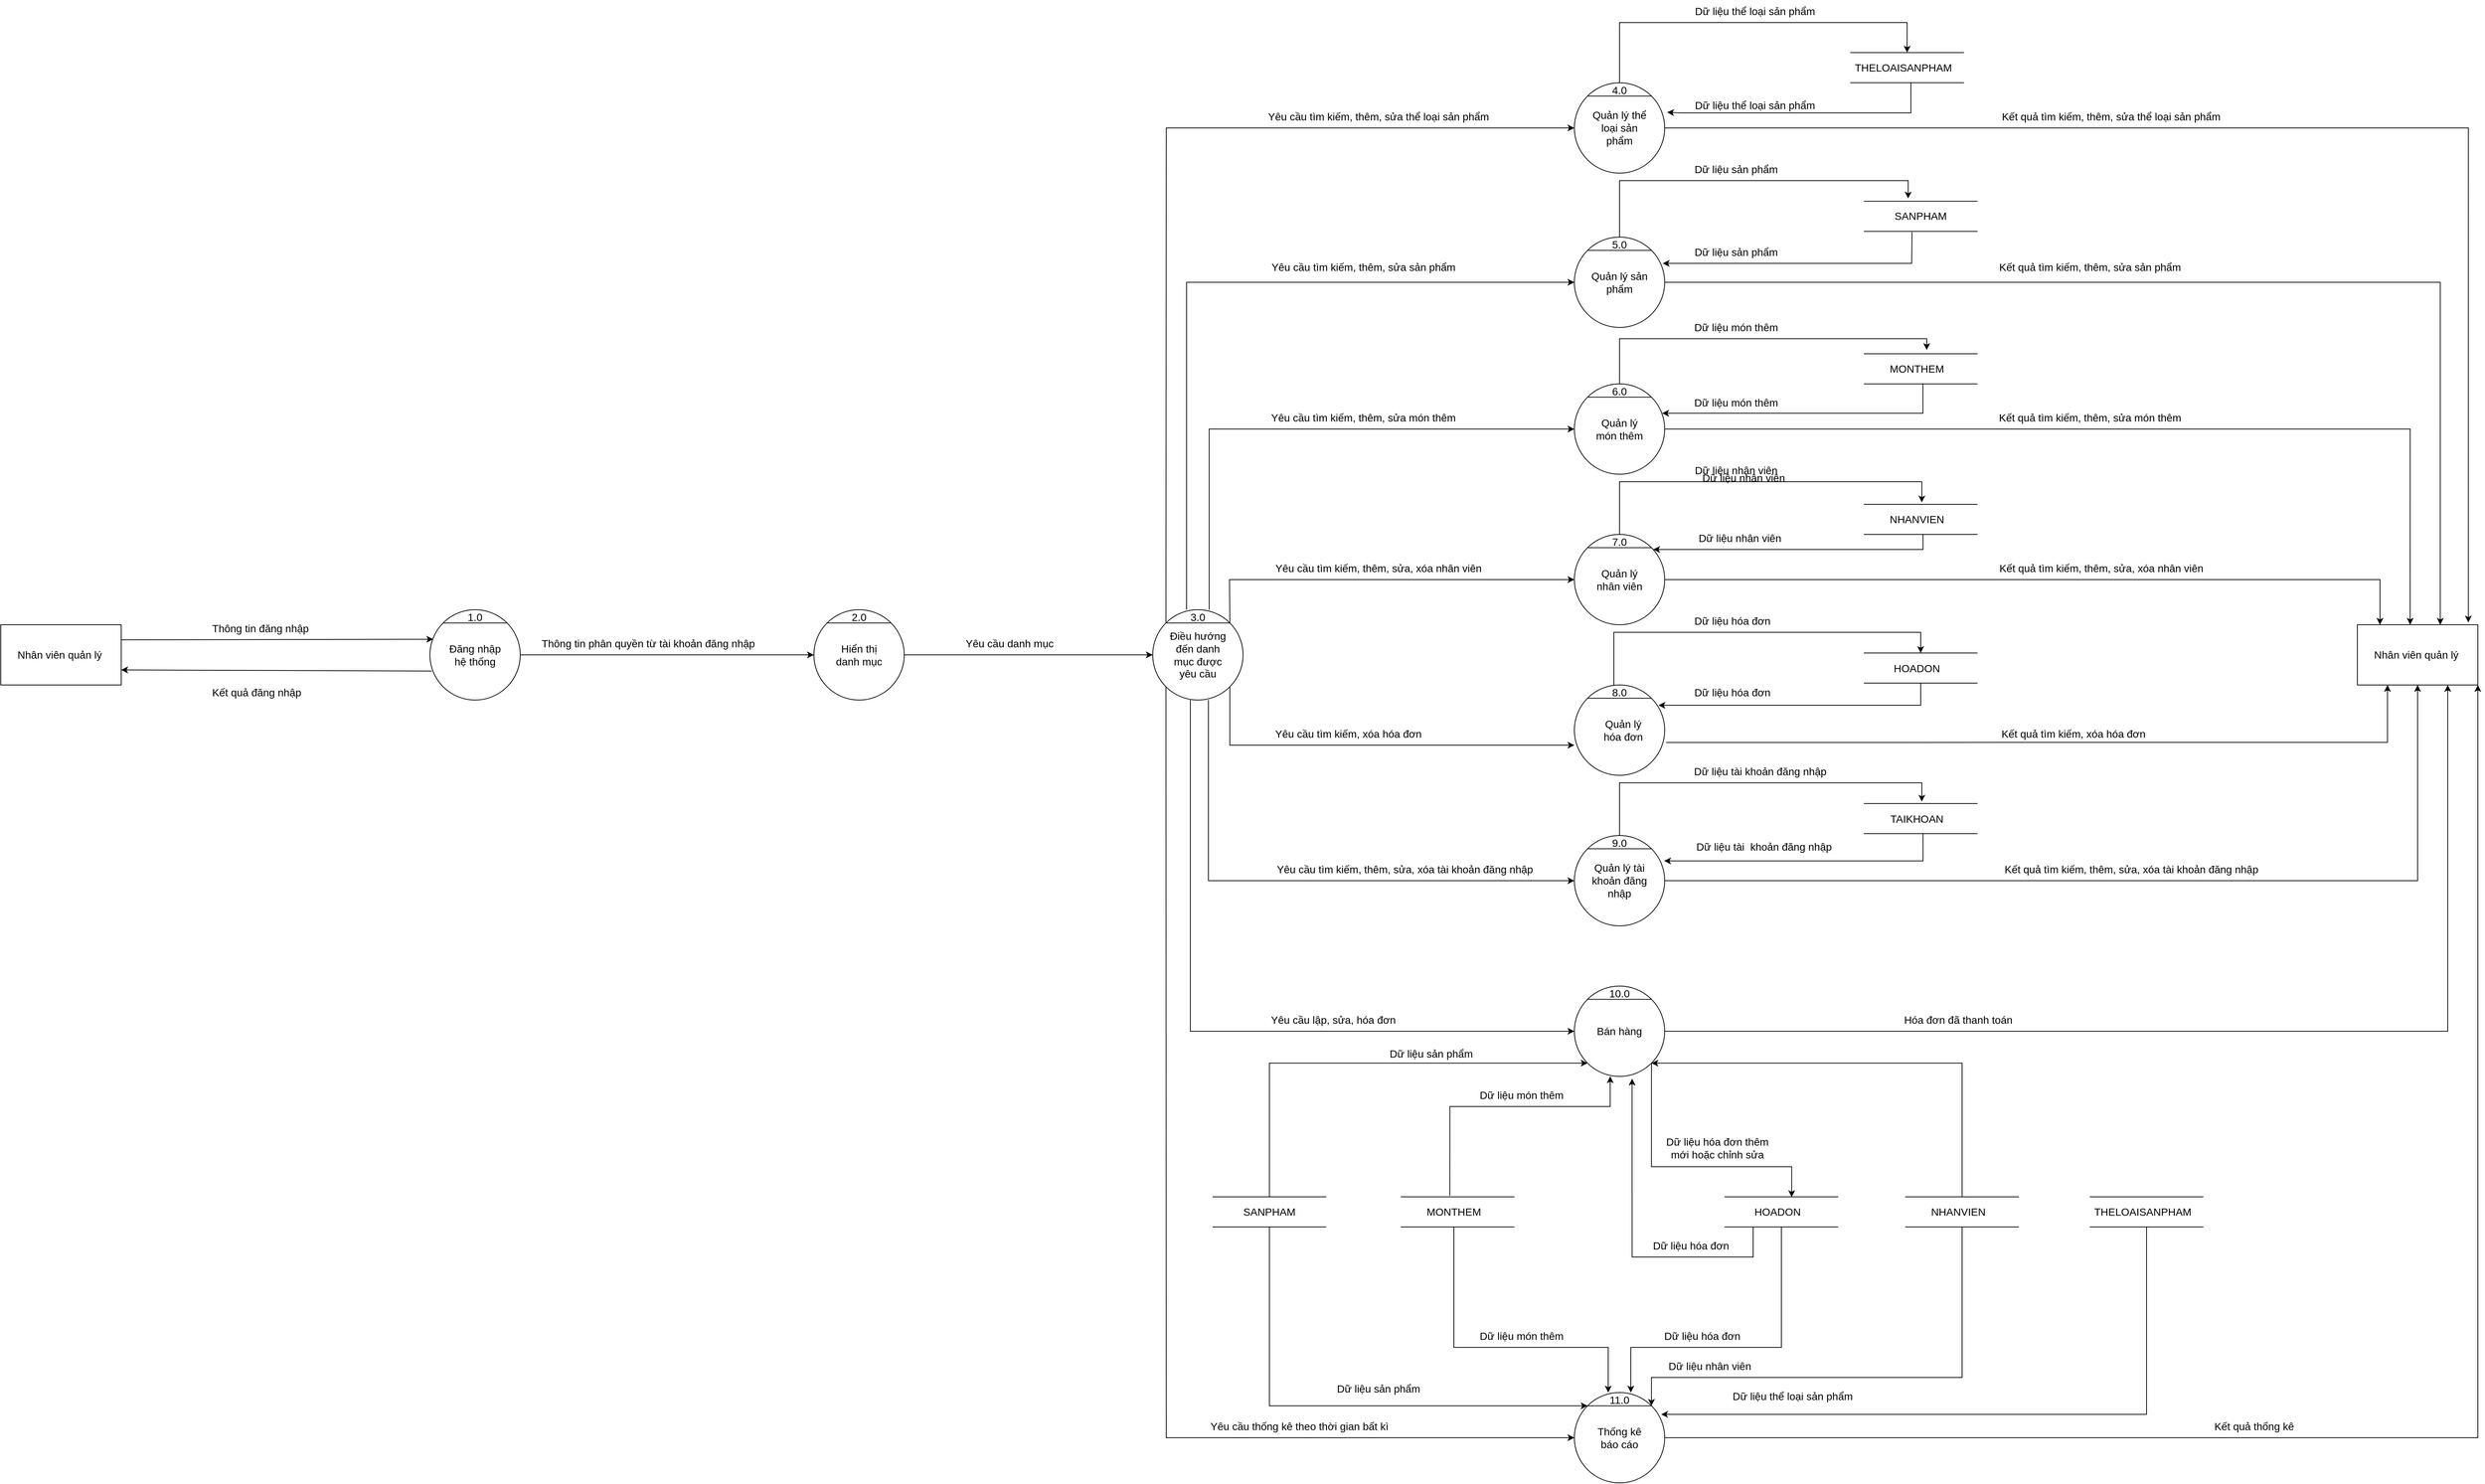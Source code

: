 <mxfile version="16.4.11" type="device"><diagram id="kz7Ckh18v5U12nunJPWt" name="Page-1"><mxGraphModel dx="4857" dy="2524" grid="1" gridSize="10" guides="1" tooltips="1" connect="1" arrows="1" fold="1" page="1" pageScale="1" pageWidth="850" pageHeight="1100" math="0" shadow="0"><root><mxCell id="0"/><mxCell id="1" parent="0"/><mxCell id="ByjxZ6jymhJ3JYakqkCM-1" value="" style="ellipse;whiteSpace=wrap;html=1;aspect=fixed;" vertex="1" parent="1"><mxGeometry x="120" width="120" height="120" as="geometry"/></mxCell><mxCell id="ByjxZ6jymhJ3JYakqkCM-2" value="" style="endArrow=none;html=1;rounded=0;exitX=0;exitY=0;exitDx=0;exitDy=0;entryX=1;entryY=0;entryDx=0;entryDy=0;" edge="1" parent="1" source="ByjxZ6jymhJ3JYakqkCM-1" target="ByjxZ6jymhJ3JYakqkCM-1"><mxGeometry width="50" height="50" relative="1" as="geometry"><mxPoint x="460" y="555" as="sourcePoint"/><mxPoint x="510" y="505" as="targetPoint"/></mxGeometry></mxCell><mxCell id="ByjxZ6jymhJ3JYakqkCM-3" value="&lt;font style=&quot;font-size: 14px&quot;&gt;Quản lý thể loại sản phẩm&lt;/font&gt;" style="text;html=1;strokeColor=none;fillColor=none;align=center;verticalAlign=middle;whiteSpace=wrap;rounded=0;" vertex="1" parent="1"><mxGeometry x="140" y="45" width="80" height="30" as="geometry"/></mxCell><mxCell id="ByjxZ6jymhJ3JYakqkCM-4" value="4.0" style="text;html=1;strokeColor=none;fillColor=none;align=center;verticalAlign=middle;whiteSpace=wrap;rounded=0;fontSize=14;" vertex="1" parent="1"><mxGeometry x="165" width="30" height="20" as="geometry"/></mxCell><mxCell id="ByjxZ6jymhJ3JYakqkCM-5" value="" style="ellipse;whiteSpace=wrap;html=1;aspect=fixed;" vertex="1" parent="1"><mxGeometry x="120" y="205" width="120" height="120" as="geometry"/></mxCell><mxCell id="ByjxZ6jymhJ3JYakqkCM-6" value="" style="endArrow=none;html=1;rounded=0;exitX=0;exitY=0;exitDx=0;exitDy=0;entryX=1;entryY=0;entryDx=0;entryDy=0;" edge="1" parent="1" source="ByjxZ6jymhJ3JYakqkCM-5" target="ByjxZ6jymhJ3JYakqkCM-5"><mxGeometry width="50" height="50" relative="1" as="geometry"><mxPoint x="460" y="760" as="sourcePoint"/><mxPoint x="510" y="710" as="targetPoint"/></mxGeometry></mxCell><mxCell id="ByjxZ6jymhJ3JYakqkCM-7" value="&lt;font style=&quot;font-size: 14px&quot;&gt;Quản lý sản phẩm&lt;/font&gt;" style="text;html=1;strokeColor=none;fillColor=none;align=center;verticalAlign=middle;whiteSpace=wrap;rounded=0;" vertex="1" parent="1"><mxGeometry x="140" y="250" width="80" height="30" as="geometry"/></mxCell><mxCell id="ByjxZ6jymhJ3JYakqkCM-8" value="5.0" style="text;html=1;strokeColor=none;fillColor=none;align=center;verticalAlign=middle;whiteSpace=wrap;rounded=0;fontSize=14;" vertex="1" parent="1"><mxGeometry x="165" y="205" width="30" height="20" as="geometry"/></mxCell><mxCell id="ByjxZ6jymhJ3JYakqkCM-9" value="" style="ellipse;whiteSpace=wrap;html=1;aspect=fixed;" vertex="1" parent="1"><mxGeometry x="120" y="400" width="120" height="120" as="geometry"/></mxCell><mxCell id="ByjxZ6jymhJ3JYakqkCM-10" value="" style="endArrow=none;html=1;rounded=0;exitX=0;exitY=0;exitDx=0;exitDy=0;entryX=1;entryY=0;entryDx=0;entryDy=0;" edge="1" parent="1" source="ByjxZ6jymhJ3JYakqkCM-9" target="ByjxZ6jymhJ3JYakqkCM-9"><mxGeometry width="50" height="50" relative="1" as="geometry"><mxPoint x="460" y="955" as="sourcePoint"/><mxPoint x="510" y="905" as="targetPoint"/></mxGeometry></mxCell><mxCell id="ByjxZ6jymhJ3JYakqkCM-11" value="&lt;font style=&quot;font-size: 14px&quot;&gt;Quản lý món thêm&lt;/font&gt;" style="text;html=1;strokeColor=none;fillColor=none;align=center;verticalAlign=middle;whiteSpace=wrap;rounded=0;" vertex="1" parent="1"><mxGeometry x="140" y="445" width="80" height="30" as="geometry"/></mxCell><mxCell id="ByjxZ6jymhJ3JYakqkCM-12" value="6.0" style="text;html=1;strokeColor=none;fillColor=none;align=center;verticalAlign=middle;whiteSpace=wrap;rounded=0;fontSize=14;" vertex="1" parent="1"><mxGeometry x="165" y="400" width="30" height="20" as="geometry"/></mxCell><mxCell id="ByjxZ6jymhJ3JYakqkCM-13" value="" style="ellipse;whiteSpace=wrap;html=1;aspect=fixed;" vertex="1" parent="1"><mxGeometry x="120" y="600" width="120" height="120" as="geometry"/></mxCell><mxCell id="ByjxZ6jymhJ3JYakqkCM-14" value="" style="endArrow=none;html=1;rounded=0;exitX=0;exitY=0;exitDx=0;exitDy=0;entryX=1;entryY=0;entryDx=0;entryDy=0;" edge="1" parent="1" source="ByjxZ6jymhJ3JYakqkCM-13" target="ByjxZ6jymhJ3JYakqkCM-13"><mxGeometry width="50" height="50" relative="1" as="geometry"><mxPoint x="460" y="1155" as="sourcePoint"/><mxPoint x="510" y="1105" as="targetPoint"/></mxGeometry></mxCell><mxCell id="ByjxZ6jymhJ3JYakqkCM-15" value="&lt;font style=&quot;font-size: 14px&quot;&gt;Quản lý nhân viên&lt;br&gt;&lt;/font&gt;" style="text;html=1;strokeColor=none;fillColor=none;align=center;verticalAlign=middle;whiteSpace=wrap;rounded=0;" vertex="1" parent="1"><mxGeometry x="140" y="645" width="80" height="30" as="geometry"/></mxCell><mxCell id="ByjxZ6jymhJ3JYakqkCM-16" value="7.0" style="text;html=1;strokeColor=none;fillColor=none;align=center;verticalAlign=middle;whiteSpace=wrap;rounded=0;fontSize=14;" vertex="1" parent="1"><mxGeometry x="165" y="600" width="30" height="20" as="geometry"/></mxCell><mxCell id="ByjxZ6jymhJ3JYakqkCM-17" value="" style="ellipse;whiteSpace=wrap;html=1;aspect=fixed;" vertex="1" parent="1"><mxGeometry x="120" y="800" width="120" height="120" as="geometry"/></mxCell><mxCell id="ByjxZ6jymhJ3JYakqkCM-18" value="" style="endArrow=none;html=1;rounded=0;exitX=0;exitY=0;exitDx=0;exitDy=0;entryX=1;entryY=0;entryDx=0;entryDy=0;" edge="1" parent="1" source="ByjxZ6jymhJ3JYakqkCM-17" target="ByjxZ6jymhJ3JYakqkCM-17"><mxGeometry width="50" height="50" relative="1" as="geometry"><mxPoint x="460" y="1355" as="sourcePoint"/><mxPoint x="510" y="1305" as="targetPoint"/></mxGeometry></mxCell><mxCell id="ByjxZ6jymhJ3JYakqkCM-19" value="&lt;font style=&quot;font-size: 14px&quot;&gt;Quản lý hóa đơn&lt;br&gt;&lt;/font&gt;" style="text;html=1;strokeColor=none;fillColor=none;align=center;verticalAlign=middle;whiteSpace=wrap;rounded=0;" vertex="1" parent="1"><mxGeometry x="150" y="845" width="70" height="30" as="geometry"/></mxCell><mxCell id="ByjxZ6jymhJ3JYakqkCM-20" value="8.0" style="text;html=1;strokeColor=none;fillColor=none;align=center;verticalAlign=middle;whiteSpace=wrap;rounded=0;fontSize=14;" vertex="1" parent="1"><mxGeometry x="165" y="800" width="30" height="20" as="geometry"/></mxCell><mxCell id="ByjxZ6jymhJ3JYakqkCM-21" value="" style="ellipse;whiteSpace=wrap;html=1;aspect=fixed;" vertex="1" parent="1"><mxGeometry x="120" y="1000" width="120" height="120" as="geometry"/></mxCell><mxCell id="ByjxZ6jymhJ3JYakqkCM-22" value="" style="endArrow=none;html=1;rounded=0;exitX=0;exitY=0;exitDx=0;exitDy=0;entryX=1;entryY=0;entryDx=0;entryDy=0;" edge="1" parent="1" source="ByjxZ6jymhJ3JYakqkCM-21" target="ByjxZ6jymhJ3JYakqkCM-21"><mxGeometry width="50" height="50" relative="1" as="geometry"><mxPoint x="460" y="1555" as="sourcePoint"/><mxPoint x="510" y="1505" as="targetPoint"/></mxGeometry></mxCell><mxCell id="ByjxZ6jymhJ3JYakqkCM-23" value="&lt;font style=&quot;font-size: 14px&quot;&gt;Quản lý tài khoản đăng nhập&lt;br&gt;&lt;/font&gt;" style="text;html=1;strokeColor=none;fillColor=none;align=center;verticalAlign=middle;whiteSpace=wrap;rounded=0;" vertex="1" parent="1"><mxGeometry x="140" y="1045" width="80" height="30" as="geometry"/></mxCell><mxCell id="ByjxZ6jymhJ3JYakqkCM-24" value="9.0" style="text;html=1;strokeColor=none;fillColor=none;align=center;verticalAlign=middle;whiteSpace=wrap;rounded=0;fontSize=14;" vertex="1" parent="1"><mxGeometry x="165" y="1000" width="30" height="20" as="geometry"/></mxCell><mxCell id="ByjxZ6jymhJ3JYakqkCM-25" value="" style="ellipse;whiteSpace=wrap;html=1;aspect=fixed;" vertex="1" parent="1"><mxGeometry x="120" y="1740" width="120" height="120" as="geometry"/></mxCell><mxCell id="ByjxZ6jymhJ3JYakqkCM-26" value="" style="endArrow=none;html=1;rounded=0;exitX=0;exitY=0;exitDx=0;exitDy=0;entryX=1;entryY=0;entryDx=0;entryDy=0;" edge="1" parent="1" source="ByjxZ6jymhJ3JYakqkCM-25" target="ByjxZ6jymhJ3JYakqkCM-25"><mxGeometry width="50" height="50" relative="1" as="geometry"><mxPoint x="460" y="2295" as="sourcePoint"/><mxPoint x="510" y="2245" as="targetPoint"/></mxGeometry></mxCell><mxCell id="ByjxZ6jymhJ3JYakqkCM-27" value="&lt;font style=&quot;font-size: 14px&quot;&gt;Thống kê báo cáo&lt;br&gt;&lt;/font&gt;" style="text;html=1;strokeColor=none;fillColor=none;align=center;verticalAlign=middle;whiteSpace=wrap;rounded=0;" vertex="1" parent="1"><mxGeometry x="140" y="1785" width="80" height="30" as="geometry"/></mxCell><mxCell id="ByjxZ6jymhJ3JYakqkCM-28" value="11.0" style="text;html=1;strokeColor=none;fillColor=none;align=center;verticalAlign=middle;whiteSpace=wrap;rounded=0;fontSize=14;" vertex="1" parent="1"><mxGeometry x="165" y="1740" width="30" height="20" as="geometry"/></mxCell><mxCell id="ByjxZ6jymhJ3JYakqkCM-29" value="" style="rounded=0;whiteSpace=wrap;html=1;" vertex="1" parent="1"><mxGeometry x="-1970" y="720" width="160" height="80" as="geometry"/></mxCell><mxCell id="ByjxZ6jymhJ3JYakqkCM-30" value="&lt;font style=&quot;font-size: 14px&quot;&gt;Nhân viên quản lý&lt;/font&gt;&amp;nbsp;" style="text;html=1;strokeColor=none;fillColor=none;align=center;verticalAlign=middle;whiteSpace=wrap;rounded=0;" vertex="1" parent="1"><mxGeometry x="-1955" y="745" width="130" height="30" as="geometry"/></mxCell><mxCell id="ByjxZ6jymhJ3JYakqkCM-31" value="" style="ellipse;whiteSpace=wrap;html=1;aspect=fixed;" vertex="1" parent="1"><mxGeometry x="-1400" y="700" width="120" height="120" as="geometry"/></mxCell><mxCell id="ByjxZ6jymhJ3JYakqkCM-32" value="" style="endArrow=none;html=1;rounded=0;exitX=0;exitY=0;exitDx=0;exitDy=0;entryX=1;entryY=0;entryDx=0;entryDy=0;" edge="1" parent="1" source="ByjxZ6jymhJ3JYakqkCM-31" target="ByjxZ6jymhJ3JYakqkCM-31"><mxGeometry width="50" height="50" relative="1" as="geometry"><mxPoint x="-1060" y="1255" as="sourcePoint"/><mxPoint x="-1010" y="1205" as="targetPoint"/></mxGeometry></mxCell><mxCell id="ByjxZ6jymhJ3JYakqkCM-33" value="&lt;span style=&quot;font-size: 14px&quot;&gt;Đăng nhập hệ thống&lt;/span&gt;" style="text;html=1;strokeColor=none;fillColor=none;align=center;verticalAlign=middle;whiteSpace=wrap;rounded=0;" vertex="1" parent="1"><mxGeometry x="-1380" y="745" width="80" height="30" as="geometry"/></mxCell><mxCell id="ByjxZ6jymhJ3JYakqkCM-34" value="1.0" style="text;html=1;strokeColor=none;fillColor=none;align=center;verticalAlign=middle;whiteSpace=wrap;rounded=0;fontSize=14;" vertex="1" parent="1"><mxGeometry x="-1355" y="700" width="30" height="20" as="geometry"/></mxCell><mxCell id="ByjxZ6jymhJ3JYakqkCM-35" value="" style="ellipse;whiteSpace=wrap;html=1;aspect=fixed;" vertex="1" parent="1"><mxGeometry x="120" y="1200" width="120" height="120" as="geometry"/></mxCell><mxCell id="ByjxZ6jymhJ3JYakqkCM-36" value="" style="endArrow=none;html=1;rounded=0;exitX=0;exitY=0;exitDx=0;exitDy=0;entryX=1;entryY=0;entryDx=0;entryDy=0;" edge="1" parent="1" source="ByjxZ6jymhJ3JYakqkCM-35" target="ByjxZ6jymhJ3JYakqkCM-35"><mxGeometry width="50" height="50" relative="1" as="geometry"><mxPoint x="460" y="1755" as="sourcePoint"/><mxPoint x="510" y="1705" as="targetPoint"/></mxGeometry></mxCell><mxCell id="ByjxZ6jymhJ3JYakqkCM-37" value="&lt;font style=&quot;font-size: 14px&quot;&gt;Bán hàng&lt;/font&gt;" style="text;html=1;strokeColor=none;fillColor=none;align=center;verticalAlign=middle;whiteSpace=wrap;rounded=0;" vertex="1" parent="1"><mxGeometry x="140" y="1245" width="80" height="30" as="geometry"/></mxCell><mxCell id="ByjxZ6jymhJ3JYakqkCM-38" value="10.0" style="text;html=1;strokeColor=none;fillColor=none;align=center;verticalAlign=middle;whiteSpace=wrap;rounded=0;fontSize=14;" vertex="1" parent="1"><mxGeometry x="165" y="1200" width="30" height="20" as="geometry"/></mxCell><mxCell id="ByjxZ6jymhJ3JYakqkCM-39" value="" style="ellipse;whiteSpace=wrap;html=1;aspect=fixed;" vertex="1" parent="1"><mxGeometry x="-440" y="700" width="120" height="120" as="geometry"/></mxCell><mxCell id="ByjxZ6jymhJ3JYakqkCM-40" value="" style="endArrow=none;html=1;rounded=0;exitX=0;exitY=0;exitDx=0;exitDy=0;entryX=1;entryY=0;entryDx=0;entryDy=0;" edge="1" parent="1" source="ByjxZ6jymhJ3JYakqkCM-39" target="ByjxZ6jymhJ3JYakqkCM-39"><mxGeometry width="50" height="50" relative="1" as="geometry"><mxPoint x="-100" y="1255" as="sourcePoint"/><mxPoint x="-50" y="1205" as="targetPoint"/></mxGeometry></mxCell><mxCell id="ByjxZ6jymhJ3JYakqkCM-41" value="&lt;span style=&quot;font-size: 14px&quot;&gt;Điều hướng đến danh mục được yêu cầu&lt;/span&gt;" style="text;html=1;strokeColor=none;fillColor=none;align=center;verticalAlign=middle;whiteSpace=wrap;rounded=0;" vertex="1" parent="1"><mxGeometry x="-420" y="745" width="80" height="30" as="geometry"/></mxCell><mxCell id="ByjxZ6jymhJ3JYakqkCM-42" value="3.0" style="text;html=1;strokeColor=none;fillColor=none;align=center;verticalAlign=middle;whiteSpace=wrap;rounded=0;fontSize=14;" vertex="1" parent="1"><mxGeometry x="-395" y="700" width="30" height="20" as="geometry"/></mxCell><mxCell id="ByjxZ6jymhJ3JYakqkCM-47" value="" style="rounded=0;whiteSpace=wrap;html=1;" vertex="1" parent="1"><mxGeometry x="1160" y="720" width="160" height="80" as="geometry"/></mxCell><mxCell id="ByjxZ6jymhJ3JYakqkCM-48" value="&lt;font style=&quot;font-size: 14px&quot;&gt;Nhân viên quản lý&lt;/font&gt;&amp;nbsp;" style="text;html=1;strokeColor=none;fillColor=none;align=center;verticalAlign=middle;whiteSpace=wrap;rounded=0;" vertex="1" parent="1"><mxGeometry x="1175" y="745" width="130" height="30" as="geometry"/></mxCell><mxCell id="ByjxZ6jymhJ3JYakqkCM-49" value="" style="endArrow=classic;html=1;rounded=0;fontSize=14;exitX=1;exitY=0.25;exitDx=0;exitDy=0;entryX=0.037;entryY=0.327;entryDx=0;entryDy=0;entryPerimeter=0;" edge="1" parent="1" source="ByjxZ6jymhJ3JYakqkCM-29" target="ByjxZ6jymhJ3JYakqkCM-31"><mxGeometry width="50" height="50" relative="1" as="geometry"><mxPoint x="-1140" y="950" as="sourcePoint"/><mxPoint x="-1090" y="900" as="targetPoint"/></mxGeometry></mxCell><mxCell id="ByjxZ6jymhJ3JYakqkCM-50" value="" style="endArrow=classic;html=1;rounded=0;fontSize=14;exitX=0.02;exitY=0.679;exitDx=0;exitDy=0;exitPerimeter=0;" edge="1" parent="1" source="ByjxZ6jymhJ3JYakqkCM-31"><mxGeometry width="50" height="50" relative="1" as="geometry"><mxPoint x="-1800" y="750" as="sourcePoint"/><mxPoint x="-1810" y="780" as="targetPoint"/></mxGeometry></mxCell><mxCell id="ByjxZ6jymhJ3JYakqkCM-51" value="Thông tin đăng nhập" style="text;html=1;strokeColor=none;fillColor=none;align=center;verticalAlign=middle;whiteSpace=wrap;rounded=0;fontSize=14;" vertex="1" parent="1"><mxGeometry x="-1710" y="710" width="170" height="30" as="geometry"/></mxCell><mxCell id="ByjxZ6jymhJ3JYakqkCM-52" value="Kết quả đăng nhập" style="text;html=1;strokeColor=none;fillColor=none;align=center;verticalAlign=middle;whiteSpace=wrap;rounded=0;fontSize=14;" vertex="1" parent="1"><mxGeometry x="-1720" y="795" width="180" height="30" as="geometry"/></mxCell><mxCell id="ByjxZ6jymhJ3JYakqkCM-53" value="" style="endArrow=classic;html=1;rounded=0;fontSize=14;exitX=1;exitY=0.25;exitDx=0;exitDy=0;entryX=0;entryY=0.5;entryDx=0;entryDy=0;" edge="1" parent="1" target="ByjxZ6jymhJ3JYakqkCM-174"><mxGeometry width="50" height="50" relative="1" as="geometry"><mxPoint x="-1280" y="760.05" as="sourcePoint"/><mxPoint x="-930" y="759" as="targetPoint"/></mxGeometry></mxCell><mxCell id="ByjxZ6jymhJ3JYakqkCM-54" value="Thông tin phân quyền từ tài khoản đăng nhập" style="text;html=1;strokeColor=none;fillColor=none;align=center;verticalAlign=middle;whiteSpace=wrap;rounded=0;fontSize=14;" vertex="1" parent="1"><mxGeometry x="-1260" y="730" width="300" height="30" as="geometry"/></mxCell><mxCell id="ByjxZ6jymhJ3JYakqkCM-55" value="" style="edgeStyle=elbowEdgeStyle;elbow=horizontal;endArrow=classic;html=1;rounded=0;fontSize=14;exitX=0;exitY=0;exitDx=0;exitDy=0;entryX=0;entryY=0.5;entryDx=0;entryDy=0;" edge="1" parent="1" source="ByjxZ6jymhJ3JYakqkCM-39" target="ByjxZ6jymhJ3JYakqkCM-1"><mxGeometry width="50" height="50" relative="1" as="geometry"><mxPoint x="-80" y="470" as="sourcePoint"/><mxPoint x="-30" y="420" as="targetPoint"/><Array as="points"><mxPoint x="-422" y="400"/></Array></mxGeometry></mxCell><mxCell id="ByjxZ6jymhJ3JYakqkCM-56" value="Yêu cầu tìm kiếm, thêm, sửa thể loại sản phẩm" style="text;html=1;strokeColor=none;fillColor=none;align=center;verticalAlign=middle;whiteSpace=wrap;rounded=0;fontSize=14;" vertex="1" parent="1"><mxGeometry x="-290" y="30" width="300" height="30" as="geometry"/></mxCell><mxCell id="ByjxZ6jymhJ3JYakqkCM-57" value="" style="edgeStyle=elbowEdgeStyle;elbow=horizontal;endArrow=classic;html=1;rounded=0;fontSize=14;entryX=0;entryY=0.5;entryDx=0;entryDy=0;" edge="1" parent="1" target="ByjxZ6jymhJ3JYakqkCM-5"><mxGeometry width="50" height="50" relative="1" as="geometry"><mxPoint x="-395" y="700" as="sourcePoint"/><mxPoint x="50" y="550" as="targetPoint"/><Array as="points"><mxPoint x="-395" y="450"/></Array></mxGeometry></mxCell><mxCell id="ByjxZ6jymhJ3JYakqkCM-58" value="Yêu cầu tìm kiếm, thêm, sửa sản phẩm" style="text;html=1;strokeColor=none;fillColor=none;align=center;verticalAlign=middle;whiteSpace=wrap;rounded=0;fontSize=14;" vertex="1" parent="1"><mxGeometry x="-310" y="230" width="300" height="30" as="geometry"/></mxCell><mxCell id="ByjxZ6jymhJ3JYakqkCM-59" value="" style="edgeStyle=elbowEdgeStyle;elbow=horizontal;endArrow=classic;html=1;rounded=0;fontSize=14;exitX=1;exitY=0;exitDx=0;exitDy=0;entryX=0;entryY=0.5;entryDx=0;entryDy=0;" edge="1" parent="1" source="ByjxZ6jymhJ3JYakqkCM-42" target="ByjxZ6jymhJ3JYakqkCM-9"><mxGeometry width="50" height="50" relative="1" as="geometry"><mxPoint x="80" y="400" as="sourcePoint"/><mxPoint x="130" y="350" as="targetPoint"/><Array as="points"><mxPoint x="-365" y="570"/></Array></mxGeometry></mxCell><mxCell id="ByjxZ6jymhJ3JYakqkCM-60" value="Yêu cầu tìm kiếm, thêm, sửa món thêm" style="text;html=1;strokeColor=none;fillColor=none;align=center;verticalAlign=middle;whiteSpace=wrap;rounded=0;fontSize=14;" vertex="1" parent="1"><mxGeometry x="-310" y="430" width="300" height="30" as="geometry"/></mxCell><mxCell id="ByjxZ6jymhJ3JYakqkCM-61" value="" style="edgeStyle=elbowEdgeStyle;elbow=horizontal;endArrow=classic;html=1;rounded=0;fontSize=14;exitX=1;exitY=0;exitDx=0;exitDy=0;entryX=0;entryY=0.5;entryDx=0;entryDy=0;" edge="1" parent="1" source="ByjxZ6jymhJ3JYakqkCM-39" target="ByjxZ6jymhJ3JYakqkCM-13"><mxGeometry width="50" height="50" relative="1" as="geometry"><mxPoint x="80" y="560" as="sourcePoint"/><mxPoint x="130" y="510" as="targetPoint"/><Array as="points"><mxPoint x="-338" y="680"/></Array></mxGeometry></mxCell><mxCell id="ByjxZ6jymhJ3JYakqkCM-62" value="Yêu cầu tìm kiếm, thêm, sửa, xóa nhân viên" style="text;html=1;strokeColor=none;fillColor=none;align=center;verticalAlign=middle;whiteSpace=wrap;rounded=0;fontSize=14;" vertex="1" parent="1"><mxGeometry x="-290" y="630" width="300" height="30" as="geometry"/></mxCell><mxCell id="ByjxZ6jymhJ3JYakqkCM-63" value="" style="edgeStyle=elbowEdgeStyle;elbow=vertical;endArrow=classic;html=1;rounded=0;fontSize=14;exitX=1;exitY=1;exitDx=0;exitDy=0;entryX=0;entryY=0.667;entryDx=0;entryDy=0;entryPerimeter=0;" edge="1" parent="1" source="ByjxZ6jymhJ3JYakqkCM-39" target="ByjxZ6jymhJ3JYakqkCM-17"><mxGeometry width="50" height="50" relative="1" as="geometry"><mxPoint x="80" y="900" as="sourcePoint"/><mxPoint x="130" y="850" as="targetPoint"/><Array as="points"><mxPoint x="-110" y="880"/></Array></mxGeometry></mxCell><mxCell id="ByjxZ6jymhJ3JYakqkCM-64" value="Yêu cầu tìm kiếm, xóa hóa đơn" style="text;html=1;strokeColor=none;fillColor=none;align=center;verticalAlign=middle;whiteSpace=wrap;rounded=0;fontSize=14;" vertex="1" parent="1"><mxGeometry x="-330" y="850" width="300" height="30" as="geometry"/></mxCell><mxCell id="ByjxZ6jymhJ3JYakqkCM-65" value="" style="edgeStyle=elbowEdgeStyle;elbow=horizontal;endArrow=classic;html=1;rounded=0;fontSize=14;entryX=0;entryY=0.5;entryDx=0;entryDy=0;" edge="1" parent="1" target="ByjxZ6jymhJ3JYakqkCM-21"><mxGeometry width="50" height="50" relative="1" as="geometry"><mxPoint x="-366" y="820" as="sourcePoint"/><mxPoint x="130" y="850" as="targetPoint"/><Array as="points"><mxPoint x="-366" y="1000"/></Array></mxGeometry></mxCell><mxCell id="ByjxZ6jymhJ3JYakqkCM-67" value="Yêu cầu tìm kiếm, thêm, sửa, xóa tài khoản đăng nhập" style="text;html=1;strokeColor=none;fillColor=none;align=center;verticalAlign=middle;whiteSpace=wrap;rounded=0;fontSize=14;" vertex="1" parent="1"><mxGeometry x="-290" y="1030" width="370" height="30" as="geometry"/></mxCell><mxCell id="ByjxZ6jymhJ3JYakqkCM-68" value="" style="edgeStyle=elbowEdgeStyle;elbow=horizontal;endArrow=classic;html=1;rounded=0;fontSize=14;entryX=0;entryY=0.5;entryDx=0;entryDy=0;" edge="1" parent="1" target="ByjxZ6jymhJ3JYakqkCM-35"><mxGeometry width="50" height="50" relative="1" as="geometry"><mxPoint x="-390" y="820" as="sourcePoint"/><mxPoint x="120" y="1170" as="targetPoint"/><Array as="points"><mxPoint x="-390" y="1050"/></Array></mxGeometry></mxCell><mxCell id="ByjxZ6jymhJ3JYakqkCM-69" value="Yêu cầu lập, sửa, hóa đơn" style="text;html=1;strokeColor=none;fillColor=none;align=center;verticalAlign=middle;whiteSpace=wrap;rounded=0;fontSize=14;" vertex="1" parent="1"><mxGeometry x="-350" y="1230" width="300" height="30" as="geometry"/></mxCell><mxCell id="ByjxZ6jymhJ3JYakqkCM-71" value="" style="edgeStyle=elbowEdgeStyle;elbow=horizontal;endArrow=classic;html=1;rounded=0;fontSize=14;exitX=0;exitY=1;exitDx=0;exitDy=0;entryX=0;entryY=0.5;entryDx=0;entryDy=0;" edge="1" parent="1" source="ByjxZ6jymhJ3JYakqkCM-39" target="ByjxZ6jymhJ3JYakqkCM-25"><mxGeometry width="50" height="50" relative="1" as="geometry"><mxPoint x="70" y="1220" as="sourcePoint"/><mxPoint x="120" y="1170" as="targetPoint"/><Array as="points"><mxPoint x="-422" y="1190"/></Array></mxGeometry></mxCell><mxCell id="ByjxZ6jymhJ3JYakqkCM-72" value="Yêu cầu thống kê theo thời gian bất kì" style="text;html=1;strokeColor=none;fillColor=none;align=center;verticalAlign=middle;whiteSpace=wrap;rounded=0;fontSize=14;" vertex="1" parent="1"><mxGeometry x="-395" y="1770" width="300" height="30" as="geometry"/></mxCell><mxCell id="ByjxZ6jymhJ3JYakqkCM-73" value="" style="shape=partialRectangle;whiteSpace=wrap;html=1;left=0;right=0;fillColor=none;fontSize=14;" vertex="1" parent="1"><mxGeometry x="486.97" y="-40.14" width="150" height="40" as="geometry"/></mxCell><mxCell id="ByjxZ6jymhJ3JYakqkCM-74" value="THELOAISANPHAM" style="text;html=1;strokeColor=none;fillColor=none;align=center;verticalAlign=middle;whiteSpace=wrap;rounded=0;fontSize=14;" vertex="1" parent="1"><mxGeometry x="526.97" y="-35.14" width="60" height="30" as="geometry"/></mxCell><mxCell id="ByjxZ6jymhJ3JYakqkCM-75" value="" style="edgeStyle=segmentEdgeStyle;endArrow=classic;html=1;rounded=0;fontSize=14;exitX=0.5;exitY=0;exitDx=0;exitDy=0;entryX=0.5;entryY=0;entryDx=0;entryDy=0;" edge="1" parent="1" target="ByjxZ6jymhJ3JYakqkCM-73" source="ByjxZ6jymhJ3JYakqkCM-4"><mxGeometry width="50" height="50" relative="1" as="geometry"><mxPoint x="269.396" y="-62.566" as="sourcePoint"/><mxPoint x="156.97" y="-20.14" as="targetPoint"/><Array as="points"><mxPoint x="180" y="-80"/><mxPoint x="562" y="-80"/></Array></mxGeometry></mxCell><mxCell id="ByjxZ6jymhJ3JYakqkCM-76" value="Dữ liệu thể loại sản phẩm" style="text;html=1;strokeColor=none;fillColor=none;align=center;verticalAlign=middle;whiteSpace=wrap;rounded=0;fontSize=14;" vertex="1" parent="1"><mxGeometry x="270" y="-110" width="180" height="30" as="geometry"/></mxCell><mxCell id="ByjxZ6jymhJ3JYakqkCM-77" value="" style="edgeStyle=segmentEdgeStyle;endArrow=classic;html=1;rounded=0;fontSize=14;entryX=1.027;entryY=0.326;entryDx=0;entryDy=0;entryPerimeter=0;" edge="1" parent="1" target="ByjxZ6jymhJ3JYakqkCM-1"><mxGeometry width="50" height="50" relative="1" as="geometry"><mxPoint x="566.97" y="-0.14" as="sourcePoint"/><mxPoint x="259.999" y="29.951" as="targetPoint"/><Array as="points"><mxPoint x="567" y="40"/><mxPoint x="260" y="40"/></Array></mxGeometry></mxCell><mxCell id="ByjxZ6jymhJ3JYakqkCM-78" value="Dữ liệu thể loại sản phẩm" style="text;html=1;strokeColor=none;fillColor=none;align=center;verticalAlign=middle;whiteSpace=wrap;rounded=0;fontSize=14;" vertex="1" parent="1"><mxGeometry x="270" y="15" width="180" height="30" as="geometry"/></mxCell><mxCell id="ByjxZ6jymhJ3JYakqkCM-79" value="" style="shape=partialRectangle;whiteSpace=wrap;html=1;left=0;right=0;fillColor=none;fontSize=14;" vertex="1" parent="1"><mxGeometry x="505" y="157.43" width="150" height="40" as="geometry"/></mxCell><mxCell id="ByjxZ6jymhJ3JYakqkCM-80" value="SANPHAM" style="text;html=1;strokeColor=none;fillColor=none;align=center;verticalAlign=middle;whiteSpace=wrap;rounded=0;fontSize=14;" vertex="1" parent="1"><mxGeometry x="550" y="162.43" width="60" height="30" as="geometry"/></mxCell><mxCell id="ByjxZ6jymhJ3JYakqkCM-81" value="" style="edgeStyle=segmentEdgeStyle;endArrow=classic;html=1;rounded=0;fontSize=14;exitX=0.5;exitY=0;exitDx=0;exitDy=0;entryX=0.389;entryY=-0.094;entryDx=0;entryDy=0;entryPerimeter=0;" edge="1" parent="1" source="ByjxZ6jymhJ3JYakqkCM-8" target="ByjxZ6jymhJ3JYakqkCM-79"><mxGeometry width="50" height="50" relative="1" as="geometry"><mxPoint x="259.996" y="105.004" as="sourcePoint"/><mxPoint x="730" y="110" as="targetPoint"/><Array as="points"><mxPoint x="180" y="130"/><mxPoint x="563" y="130"/></Array></mxGeometry></mxCell><mxCell id="ByjxZ6jymhJ3JYakqkCM-82" value="Dữ liệu sản phẩm" style="text;html=1;strokeColor=none;fillColor=none;align=center;verticalAlign=middle;whiteSpace=wrap;rounded=0;fontSize=14;" vertex="1" parent="1"><mxGeometry x="245" y="100" width="180" height="30" as="geometry"/></mxCell><mxCell id="ByjxZ6jymhJ3JYakqkCM-83" value="" style="edgeStyle=segmentEdgeStyle;endArrow=classic;html=1;rounded=0;fontSize=14;entryX=0.978;entryY=0.291;entryDx=0;entryDy=0;entryPerimeter=0;exitX=0.423;exitY=1.022;exitDx=0;exitDy=0;exitPerimeter=0;" edge="1" parent="1" source="ByjxZ6jymhJ3JYakqkCM-79" target="ByjxZ6jymhJ3JYakqkCM-5"><mxGeometry width="50" height="50" relative="1" as="geometry"><mxPoint x="568" y="203" as="sourcePoint"/><mxPoint x="279.999" y="305.091" as="targetPoint"/><Array as="points"><mxPoint x="569" y="203"/><mxPoint x="568" y="203"/><mxPoint x="568" y="240"/></Array></mxGeometry></mxCell><mxCell id="ByjxZ6jymhJ3JYakqkCM-84" value="Dữ liệu sản phẩm" style="text;html=1;strokeColor=none;fillColor=none;align=center;verticalAlign=middle;whiteSpace=wrap;rounded=0;fontSize=14;" vertex="1" parent="1"><mxGeometry x="250" y="210" width="170" height="30" as="geometry"/></mxCell><mxCell id="ByjxZ6jymhJ3JYakqkCM-85" value="" style="shape=partialRectangle;whiteSpace=wrap;html=1;left=0;right=0;fillColor=none;fontSize=14;" vertex="1" parent="1"><mxGeometry x="505" y="360" width="150" height="40" as="geometry"/></mxCell><mxCell id="ByjxZ6jymhJ3JYakqkCM-86" value="MONTHEM" style="text;html=1;strokeColor=none;fillColor=none;align=center;verticalAlign=middle;whiteSpace=wrap;rounded=0;fontSize=14;" vertex="1" parent="1"><mxGeometry x="545" y="365" width="60" height="30" as="geometry"/></mxCell><mxCell id="ByjxZ6jymhJ3JYakqkCM-87" value="" style="edgeStyle=segmentEdgeStyle;endArrow=classic;html=1;rounded=0;fontSize=14;exitX=0.5;exitY=0;exitDx=0;exitDy=0;" edge="1" parent="1" source="ByjxZ6jymhJ3JYakqkCM-12"><mxGeometry width="50" height="50" relative="1" as="geometry"><mxPoint x="294.996" y="337.574" as="sourcePoint"/><mxPoint x="588" y="355" as="targetPoint"/><Array as="points"><mxPoint x="180" y="340"/><mxPoint x="588" y="340"/></Array></mxGeometry></mxCell><mxCell id="ByjxZ6jymhJ3JYakqkCM-88" value="" style="edgeStyle=segmentEdgeStyle;endArrow=classic;html=1;rounded=0;fontSize=14;entryX=0.972;entryY=0.325;entryDx=0;entryDy=0;entryPerimeter=0;exitX=0.5;exitY=1;exitDx=0;exitDy=0;" edge="1" parent="1" source="ByjxZ6jymhJ3JYakqkCM-85" target="ByjxZ6jymhJ3JYakqkCM-9"><mxGeometry width="50" height="50" relative="1" as="geometry"><mxPoint x="583" y="410" as="sourcePoint"/><mxPoint x="295.004" y="415" as="targetPoint"/><Array as="points"><mxPoint x="583" y="400"/><mxPoint x="583" y="439"/></Array></mxGeometry></mxCell><mxCell id="ByjxZ6jymhJ3JYakqkCM-89" value="Dữ liệu món thêm" style="text;html=1;strokeColor=none;fillColor=none;align=center;verticalAlign=middle;whiteSpace=wrap;rounded=0;fontSize=14;" vertex="1" parent="1"><mxGeometry x="245" y="310" width="180" height="30" as="geometry"/></mxCell><mxCell id="ByjxZ6jymhJ3JYakqkCM-90" value="Dữ liệu món thêm" style="text;html=1;strokeColor=none;fillColor=none;align=center;verticalAlign=middle;whiteSpace=wrap;rounded=0;fontSize=14;" vertex="1" parent="1"><mxGeometry x="245" y="410" width="180" height="30" as="geometry"/></mxCell><mxCell id="ByjxZ6jymhJ3JYakqkCM-91" value="" style="shape=partialRectangle;whiteSpace=wrap;html=1;left=0;right=0;fillColor=none;fontSize=14;" vertex="1" parent="1"><mxGeometry x="505" y="560" width="150" height="40" as="geometry"/></mxCell><mxCell id="ByjxZ6jymhJ3JYakqkCM-92" value="NHANVIEN" style="text;html=1;strokeColor=none;fillColor=none;align=center;verticalAlign=middle;whiteSpace=wrap;rounded=0;fontSize=14;" vertex="1" parent="1"><mxGeometry x="545" y="565" width="60" height="30" as="geometry"/></mxCell><mxCell id="ByjxZ6jymhJ3JYakqkCM-93" value="" style="edgeStyle=segmentEdgeStyle;endArrow=classic;html=1;rounded=0;fontSize=14;exitX=0.5;exitY=0;exitDx=0;exitDy=0;" edge="1" parent="1" source="ByjxZ6jymhJ3JYakqkCM-16"><mxGeometry width="50" height="50" relative="1" as="geometry"><mxPoint x="288.496" y="540.004" as="sourcePoint"/><mxPoint x="581.5" y="557.43" as="targetPoint"/><Array as="points"><mxPoint x="180" y="530"/><mxPoint x="581" y="530"/></Array></mxGeometry></mxCell><mxCell id="ByjxZ6jymhJ3JYakqkCM-94" value="" style="edgeStyle=segmentEdgeStyle;endArrow=classic;html=1;rounded=0;fontSize=14;" edge="1" parent="1" target="ByjxZ6jymhJ3JYakqkCM-13"><mxGeometry width="50" height="50" relative="1" as="geometry"><mxPoint x="583.1" y="600" as="sourcePoint"/><mxPoint x="295.004" y="620" as="targetPoint"/><Array as="points"><mxPoint x="583" y="620"/></Array></mxGeometry></mxCell><mxCell id="ByjxZ6jymhJ3JYakqkCM-95" value="" style="shape=partialRectangle;whiteSpace=wrap;html=1;left=0;right=0;fillColor=none;fontSize=14;" vertex="1" parent="1"><mxGeometry x="505" y="757.5" width="150" height="40" as="geometry"/></mxCell><mxCell id="ByjxZ6jymhJ3JYakqkCM-96" value="HOADON" style="text;html=1;strokeColor=none;fillColor=none;align=center;verticalAlign=middle;whiteSpace=wrap;rounded=0;fontSize=14;" vertex="1" parent="1"><mxGeometry x="545" y="762.5" width="60" height="30" as="geometry"/></mxCell><mxCell id="ByjxZ6jymhJ3JYakqkCM-97" value="" style="edgeStyle=segmentEdgeStyle;endArrow=classic;html=1;rounded=0;fontSize=14;exitX=0.25;exitY=0;exitDx=0;exitDy=0;entryX=0.5;entryY=0;entryDx=0;entryDy=0;" edge="1" parent="1" source="ByjxZ6jymhJ3JYakqkCM-20" target="ByjxZ6jymhJ3JYakqkCM-95"><mxGeometry width="50" height="50" relative="1" as="geometry"><mxPoint x="288.496" y="702.504" as="sourcePoint"/><mxPoint x="581.5" y="719.93" as="targetPoint"/><Array as="points"><mxPoint x="173" y="730"/><mxPoint x="580" y="730"/></Array></mxGeometry></mxCell><mxCell id="ByjxZ6jymhJ3JYakqkCM-99" value="Dữ liệu hóa đơn" style="text;html=1;strokeColor=none;fillColor=none;align=center;verticalAlign=middle;whiteSpace=wrap;rounded=0;fontSize=14;" vertex="1" parent="1"><mxGeometry x="250.0" y="795" width="160" height="30" as="geometry"/></mxCell><mxCell id="ByjxZ6jymhJ3JYakqkCM-100" value="Dữ liệu hóa đơn" style="text;html=1;strokeColor=none;fillColor=none;align=center;verticalAlign=middle;whiteSpace=wrap;rounded=0;fontSize=14;" vertex="1" parent="1"><mxGeometry x="250" y="700" width="160" height="30" as="geometry"/></mxCell><mxCell id="ByjxZ6jymhJ3JYakqkCM-101" value="" style="shape=partialRectangle;whiteSpace=wrap;html=1;left=0;right=0;fillColor=none;fontSize=14;" vertex="1" parent="1"><mxGeometry x="505" y="957.5" width="150" height="40" as="geometry"/></mxCell><mxCell id="ByjxZ6jymhJ3JYakqkCM-102" value="TAIKHOAN" style="text;html=1;strokeColor=none;fillColor=none;align=center;verticalAlign=middle;whiteSpace=wrap;rounded=0;fontSize=14;" vertex="1" parent="1"><mxGeometry x="545" y="962.5" width="60" height="30" as="geometry"/></mxCell><mxCell id="ByjxZ6jymhJ3JYakqkCM-103" value="" style="edgeStyle=segmentEdgeStyle;endArrow=classic;html=1;rounded=0;fontSize=14;exitX=0.5;exitY=0;exitDx=0;exitDy=0;" edge="1" parent="1" source="ByjxZ6jymhJ3JYakqkCM-24"><mxGeometry width="50" height="50" relative="1" as="geometry"><mxPoint x="288.496" y="937.504" as="sourcePoint"/><mxPoint x="581.5" y="954.93" as="targetPoint"/><Array as="points"><mxPoint x="180" y="930"/><mxPoint x="582" y="930"/></Array></mxGeometry></mxCell><mxCell id="ByjxZ6jymhJ3JYakqkCM-104" value="" style="edgeStyle=segmentEdgeStyle;endArrow=classic;html=1;rounded=0;fontSize=14;entryX=0.994;entryY=0.281;entryDx=0;entryDy=0;entryPerimeter=0;" edge="1" parent="1" target="ByjxZ6jymhJ3JYakqkCM-21"><mxGeometry width="50" height="50" relative="1" as="geometry"><mxPoint x="583.1" y="997.5" as="sourcePoint"/><mxPoint x="295.004" y="1017.5" as="targetPoint"/><Array as="points"><mxPoint x="583" y="1034"/></Array></mxGeometry></mxCell><mxCell id="ByjxZ6jymhJ3JYakqkCM-105" value="Dữ liệu tài&amp;nbsp; khoản đăng nhập" style="text;html=1;strokeColor=none;fillColor=none;align=center;verticalAlign=middle;whiteSpace=wrap;rounded=0;fontSize=14;" vertex="1" parent="1"><mxGeometry x="280" y="1000" width="183.5" height="30" as="geometry"/></mxCell><mxCell id="ByjxZ6jymhJ3JYakqkCM-106" value="Dữ liệu tài khoản đăng nhập" style="text;html=1;strokeColor=none;fillColor=none;align=center;verticalAlign=middle;whiteSpace=wrap;rounded=0;fontSize=14;" vertex="1" parent="1"><mxGeometry x="270" y="900" width="193.5" height="30" as="geometry"/></mxCell><mxCell id="ByjxZ6jymhJ3JYakqkCM-108" value="Dữ liệu nhân viên" style="text;html=1;strokeColor=none;fillColor=none;align=center;verticalAlign=middle;whiteSpace=wrap;rounded=0;fontSize=14;" vertex="1" parent="1"><mxGeometry x="245" y="500" width="180" height="30" as="geometry"/></mxCell><mxCell id="ByjxZ6jymhJ3JYakqkCM-109" value="Dữ liệu nhân viên" style="text;html=1;strokeColor=none;fillColor=none;align=center;verticalAlign=middle;whiteSpace=wrap;rounded=0;fontSize=14;" vertex="1" parent="1"><mxGeometry x="250" y="590" width="180" height="30" as="geometry"/></mxCell><mxCell id="ByjxZ6jymhJ3JYakqkCM-111" value="" style="edgeStyle=segmentEdgeStyle;endArrow=classic;html=1;rounded=0;fontSize=14;exitX=1;exitY=0.5;exitDx=0;exitDy=0;entryX=0.921;entryY=-0.039;entryDx=0;entryDy=0;entryPerimeter=0;" edge="1" parent="1" source="ByjxZ6jymhJ3JYakqkCM-1" target="ByjxZ6jymhJ3JYakqkCM-47"><mxGeometry width="50" height="50" relative="1" as="geometry"><mxPoint x="270" y="390" as="sourcePoint"/><mxPoint x="320" y="340" as="targetPoint"/></mxGeometry></mxCell><mxCell id="ByjxZ6jymhJ3JYakqkCM-112" value="Kết quả tìm kiếm, thêm, sửa thể loại sản phẩm" style="text;html=1;strokeColor=none;fillColor=none;align=center;verticalAlign=middle;whiteSpace=wrap;rounded=0;fontSize=14;" vertex="1" parent="1"><mxGeometry x="683.47" y="30" width="300" height="30" as="geometry"/></mxCell><mxCell id="ByjxZ6jymhJ3JYakqkCM-114" value="" style="edgeStyle=segmentEdgeStyle;endArrow=classic;html=1;rounded=0;fontSize=14;exitX=1;exitY=0.5;exitDx=0;exitDy=0;entryX=0.688;entryY=0;entryDx=0;entryDy=0;entryPerimeter=0;" edge="1" parent="1" source="ByjxZ6jymhJ3JYakqkCM-5" target="ByjxZ6jymhJ3JYakqkCM-47"><mxGeometry width="50" height="50" relative="1" as="geometry"><mxPoint x="250" y="70" as="sourcePoint"/><mxPoint x="1270" y="710" as="targetPoint"/></mxGeometry></mxCell><mxCell id="ByjxZ6jymhJ3JYakqkCM-115" value="Kết quả tìm kiếm, thêm, sửa sản phẩm" style="text;html=1;strokeColor=none;fillColor=none;align=center;verticalAlign=middle;whiteSpace=wrap;rounded=0;fontSize=14;" vertex="1" parent="1"><mxGeometry x="655" y="230" width="300" height="30" as="geometry"/></mxCell><mxCell id="ByjxZ6jymhJ3JYakqkCM-117" value="" style="edgeStyle=segmentEdgeStyle;endArrow=classic;html=1;rounded=0;fontSize=14;exitX=1;exitY=0.5;exitDx=0;exitDy=0;entryX=0.438;entryY=0;entryDx=0;entryDy=0;entryPerimeter=0;" edge="1" parent="1" source="ByjxZ6jymhJ3JYakqkCM-9" target="ByjxZ6jymhJ3JYakqkCM-47"><mxGeometry width="50" height="50" relative="1" as="geometry"><mxPoint x="250" y="275" as="sourcePoint"/><mxPoint x="1230" y="710" as="targetPoint"/></mxGeometry></mxCell><mxCell id="ByjxZ6jymhJ3JYakqkCM-118" value="Kết quả tìm kiếm, thêm, sửa món thêm" style="text;html=1;strokeColor=none;fillColor=none;align=center;verticalAlign=middle;whiteSpace=wrap;rounded=0;fontSize=14;" vertex="1" parent="1"><mxGeometry x="655" y="430" width="300" height="30" as="geometry"/></mxCell><mxCell id="ByjxZ6jymhJ3JYakqkCM-122" value="" style="edgeStyle=segmentEdgeStyle;endArrow=classic;html=1;rounded=0;fontSize=14;entryX=0.931;entryY=0.229;entryDx=0;entryDy=0;exitX=0.5;exitY=1;exitDx=0;exitDy=0;entryPerimeter=0;" edge="1" parent="1" source="ByjxZ6jymhJ3JYakqkCM-95" target="ByjxZ6jymhJ3JYakqkCM-17"><mxGeometry width="50" height="50" relative="1" as="geometry"><mxPoint x="360" y="810" as="sourcePoint"/><mxPoint x="590" y="767.5" as="targetPoint"/><Array as="points"><mxPoint x="580" y="827"/><mxPoint x="232" y="827"/></Array></mxGeometry></mxCell><mxCell id="ByjxZ6jymhJ3JYakqkCM-124" value="" style="edgeStyle=segmentEdgeStyle;endArrow=classic;html=1;rounded=0;fontSize=14;exitX=1;exitY=0.5;exitDx=0;exitDy=0;" edge="1" parent="1" source="ByjxZ6jymhJ3JYakqkCM-13"><mxGeometry width="50" height="50" relative="1" as="geometry"><mxPoint x="540" y="630" as="sourcePoint"/><mxPoint x="1190" y="720" as="targetPoint"/></mxGeometry></mxCell><mxCell id="ByjxZ6jymhJ3JYakqkCM-125" value="Kết quả tìm kiếm, thêm, sửa, xóa nhân viên" style="text;html=1;strokeColor=none;fillColor=none;align=center;verticalAlign=middle;whiteSpace=wrap;rounded=0;fontSize=14;" vertex="1" parent="1"><mxGeometry x="670" y="630" width="300" height="30" as="geometry"/></mxCell><mxCell id="ByjxZ6jymhJ3JYakqkCM-126" value="" style="edgeStyle=segmentEdgeStyle;endArrow=classic;html=1;rounded=0;fontSize=14;exitX=1.017;exitY=0.636;exitDx=0;exitDy=0;exitPerimeter=0;entryX=0.25;entryY=1;entryDx=0;entryDy=0;" edge="1" parent="1" source="ByjxZ6jymhJ3JYakqkCM-17" target="ByjxZ6jymhJ3JYakqkCM-47"><mxGeometry width="50" height="50" relative="1" as="geometry"><mxPoint x="590" y="860" as="sourcePoint"/><mxPoint x="640" y="810" as="targetPoint"/><Array as="points"><mxPoint x="1200" y="876"/></Array></mxGeometry></mxCell><mxCell id="ByjxZ6jymhJ3JYakqkCM-127" value="Kết quả tìm kiếm, xóa hóa đơn" style="text;html=1;strokeColor=none;fillColor=none;align=center;verticalAlign=middle;whiteSpace=wrap;rounded=0;fontSize=14;" vertex="1" parent="1"><mxGeometry x="633.47" y="850" width="300" height="30" as="geometry"/></mxCell><mxCell id="ByjxZ6jymhJ3JYakqkCM-128" value="" style="edgeStyle=elbowEdgeStyle;elbow=horizontal;endArrow=classic;html=1;rounded=0;fontSize=14;exitX=1;exitY=0.5;exitDx=0;exitDy=0;entryX=0.5;entryY=1;entryDx=0;entryDy=0;" edge="1" parent="1" source="ByjxZ6jymhJ3JYakqkCM-21" target="ByjxZ6jymhJ3JYakqkCM-47"><mxGeometry width="50" height="50" relative="1" as="geometry"><mxPoint x="550" y="860" as="sourcePoint"/><mxPoint x="600" y="810" as="targetPoint"/><Array as="points"><mxPoint x="1240" y="950"/></Array></mxGeometry></mxCell><mxCell id="ByjxZ6jymhJ3JYakqkCM-130" value="Kết quả tìm kiếm, thêm, sửa, xóa tài khoản đăng nhập" style="text;html=1;strokeColor=none;fillColor=none;align=center;verticalAlign=middle;whiteSpace=wrap;rounded=0;fontSize=14;" vertex="1" parent="1"><mxGeometry x="680" y="1030" width="360" height="30" as="geometry"/></mxCell><mxCell id="ByjxZ6jymhJ3JYakqkCM-131" value="" style="shape=partialRectangle;whiteSpace=wrap;html=1;left=0;right=0;fillColor=none;fontSize=14;" vertex="1" parent="1"><mxGeometry x="805" y="1480" width="150" height="40" as="geometry"/></mxCell><mxCell id="ByjxZ6jymhJ3JYakqkCM-132" value="THELOAISANPHAM" style="text;html=1;strokeColor=none;fillColor=none;align=center;verticalAlign=middle;whiteSpace=wrap;rounded=0;fontSize=14;" vertex="1" parent="1"><mxGeometry x="845" y="1485" width="60" height="30" as="geometry"/></mxCell><mxCell id="ByjxZ6jymhJ3JYakqkCM-133" value="" style="shape=partialRectangle;whiteSpace=wrap;html=1;left=0;right=0;fillColor=none;fontSize=14;" vertex="1" parent="1"><mxGeometry x="-360" y="1480.0" width="150" height="40" as="geometry"/></mxCell><mxCell id="ByjxZ6jymhJ3JYakqkCM-134" value="SANPHAM" style="text;html=1;strokeColor=none;fillColor=none;align=center;verticalAlign=middle;whiteSpace=wrap;rounded=0;fontSize=14;" vertex="1" parent="1"><mxGeometry x="-315" y="1485.0" width="60" height="30" as="geometry"/></mxCell><mxCell id="ByjxZ6jymhJ3JYakqkCM-135" value="" style="shape=partialRectangle;whiteSpace=wrap;html=1;left=0;right=0;fillColor=none;fontSize=14;" vertex="1" parent="1"><mxGeometry x="-110" y="1480" width="150" height="40" as="geometry"/></mxCell><mxCell id="ByjxZ6jymhJ3JYakqkCM-136" value="MONTHEM" style="text;html=1;strokeColor=none;fillColor=none;align=center;verticalAlign=middle;whiteSpace=wrap;rounded=0;fontSize=14;" vertex="1" parent="1"><mxGeometry x="-70" y="1485" width="60" height="30" as="geometry"/></mxCell><mxCell id="ByjxZ6jymhJ3JYakqkCM-137" value="" style="shape=partialRectangle;whiteSpace=wrap;html=1;left=0;right=0;fillColor=none;fontSize=14;" vertex="1" parent="1"><mxGeometry x="560" y="1480" width="150" height="40" as="geometry"/></mxCell><mxCell id="ByjxZ6jymhJ3JYakqkCM-138" value="NHANVIEN" style="text;html=1;strokeColor=none;fillColor=none;align=center;verticalAlign=middle;whiteSpace=wrap;rounded=0;fontSize=14;" vertex="1" parent="1"><mxGeometry x="600" y="1485" width="60" height="30" as="geometry"/></mxCell><mxCell id="ByjxZ6jymhJ3JYakqkCM-139" value="" style="shape=partialRectangle;whiteSpace=wrap;html=1;left=0;right=0;fillColor=none;fontSize=14;" vertex="1" parent="1"><mxGeometry x="320" y="1480" width="150" height="40" as="geometry"/></mxCell><mxCell id="ByjxZ6jymhJ3JYakqkCM-140" value="HOADON" style="text;html=1;strokeColor=none;fillColor=none;align=center;verticalAlign=middle;whiteSpace=wrap;rounded=0;fontSize=14;" vertex="1" parent="1"><mxGeometry x="360" y="1485" width="60" height="30" as="geometry"/></mxCell><mxCell id="ByjxZ6jymhJ3JYakqkCM-141" value="" style="edgeStyle=segmentEdgeStyle;endArrow=classic;html=1;rounded=0;fontSize=14;exitX=0.5;exitY=0;exitDx=0;exitDy=0;entryX=0;entryY=1;entryDx=0;entryDy=0;" edge="1" parent="1" source="ByjxZ6jymhJ3JYakqkCM-133" target="ByjxZ6jymhJ3JYakqkCM-35"><mxGeometry width="50" height="50" relative="1" as="geometry"><mxPoint x="-150" y="1590" as="sourcePoint"/><mxPoint x="-100" y="1540" as="targetPoint"/><Array as="points"><mxPoint x="-285" y="1302"/></Array></mxGeometry></mxCell><mxCell id="ByjxZ6jymhJ3JYakqkCM-142" value="Dữ liệu sản phẩm" style="text;html=1;strokeColor=none;fillColor=none;align=center;verticalAlign=middle;whiteSpace=wrap;rounded=0;fontSize=14;" vertex="1" parent="1"><mxGeometry x="-160" y="1275" width="180" height="30" as="geometry"/></mxCell><mxCell id="ByjxZ6jymhJ3JYakqkCM-143" value="" style="edgeStyle=segmentEdgeStyle;endArrow=classic;html=1;rounded=0;fontSize=14;exitX=0.431;exitY=-0.035;exitDx=0;exitDy=0;exitPerimeter=0;entryX=0.397;entryY=0.999;entryDx=0;entryDy=0;entryPerimeter=0;" edge="1" parent="1" source="ByjxZ6jymhJ3JYakqkCM-135" target="ByjxZ6jymhJ3JYakqkCM-35"><mxGeometry width="50" height="50" relative="1" as="geometry"><mxPoint x="-150" y="1380" as="sourcePoint"/><mxPoint x="-100" y="1330" as="targetPoint"/><Array as="points"><mxPoint x="-45" y="1360"/><mxPoint x="168" y="1360"/></Array></mxGeometry></mxCell><mxCell id="ByjxZ6jymhJ3JYakqkCM-144" value="Dữ liệu món thêm" style="text;html=1;strokeColor=none;fillColor=none;align=center;verticalAlign=middle;whiteSpace=wrap;rounded=0;fontSize=14;" vertex="1" parent="1"><mxGeometry x="-40" y="1330" width="180" height="30" as="geometry"/></mxCell><mxCell id="ByjxZ6jymhJ3JYakqkCM-145" value="" style="edgeStyle=elbowEdgeStyle;elbow=horizontal;endArrow=classic;html=1;rounded=0;fontSize=14;exitX=0.5;exitY=1;exitDx=0;exitDy=0;entryX=0;entryY=0;entryDx=0;entryDy=0;" edge="1" parent="1" source="ByjxZ6jymhJ3JYakqkCM-133" target="ByjxZ6jymhJ3JYakqkCM-25"><mxGeometry width="50" height="50" relative="1" as="geometry"><mxPoint x="20" y="1710" as="sourcePoint"/><mxPoint x="70" y="1660" as="targetPoint"/><Array as="points"><mxPoint x="-285" y="1670"/></Array></mxGeometry></mxCell><mxCell id="ByjxZ6jymhJ3JYakqkCM-146" value="Dữ liệu sản phẩm" style="text;html=1;strokeColor=none;fillColor=none;align=center;verticalAlign=middle;whiteSpace=wrap;rounded=0;fontSize=14;" vertex="1" parent="1"><mxGeometry x="-230" y="1720" width="180" height="30" as="geometry"/></mxCell><mxCell id="ByjxZ6jymhJ3JYakqkCM-147" value="" style="edgeStyle=segmentEdgeStyle;endArrow=classic;html=1;rounded=0;fontSize=14;exitX=0.5;exitY=1;exitDx=0;exitDy=0;entryX=0;entryY=0;entryDx=0;entryDy=0;" edge="1" parent="1" source="ByjxZ6jymhJ3JYakqkCM-135" target="ByjxZ6jymhJ3JYakqkCM-28"><mxGeometry width="50" height="50" relative="1" as="geometry"><mxPoint x="20" y="1560" as="sourcePoint"/><mxPoint x="70" y="1510" as="targetPoint"/><Array as="points"><mxPoint x="-40" y="1520"/><mxPoint x="-40" y="1680"/><mxPoint x="165" y="1680"/></Array></mxGeometry></mxCell><mxCell id="ByjxZ6jymhJ3JYakqkCM-148" value="Dữ liệu món thêm" style="text;html=1;strokeColor=none;fillColor=none;align=center;verticalAlign=middle;whiteSpace=wrap;rounded=0;fontSize=14;" vertex="1" parent="1"><mxGeometry x="-40" y="1650" width="180" height="30" as="geometry"/></mxCell><mxCell id="ByjxZ6jymhJ3JYakqkCM-149" value="" style="edgeStyle=segmentEdgeStyle;endArrow=classic;html=1;rounded=0;fontSize=14;exitX=0.5;exitY=1;exitDx=0;exitDy=0;entryX=1;entryY=0;entryDx=0;entryDy=0;" edge="1" parent="1" source="ByjxZ6jymhJ3JYakqkCM-139" target="ByjxZ6jymhJ3JYakqkCM-28"><mxGeometry width="50" height="50" relative="1" as="geometry"><mxPoint x="20" y="1410" as="sourcePoint"/><mxPoint x="70" y="1360" as="targetPoint"/><Array as="points"><mxPoint x="395" y="1680"/><mxPoint x="195" y="1680"/></Array></mxGeometry></mxCell><mxCell id="ByjxZ6jymhJ3JYakqkCM-150" value="Dữ liệu hóa đơn" style="text;html=1;strokeColor=none;fillColor=none;align=center;verticalAlign=middle;whiteSpace=wrap;rounded=0;fontSize=14;" vertex="1" parent="1"><mxGeometry x="210" y="1650" width="160" height="30" as="geometry"/></mxCell><mxCell id="ByjxZ6jymhJ3JYakqkCM-151" value="" style="edgeStyle=segmentEdgeStyle;endArrow=classic;html=1;rounded=0;fontSize=14;exitX=0.5;exitY=1;exitDx=0;exitDy=0;entryX=0.961;entryY=0.242;entryDx=0;entryDy=0;entryPerimeter=0;" edge="1" parent="1" source="ByjxZ6jymhJ3JYakqkCM-131" target="ByjxZ6jymhJ3JYakqkCM-25"><mxGeometry width="50" height="50" relative="1" as="geometry"><mxPoint x="530" y="1850" as="sourcePoint"/><mxPoint x="70" y="1730" as="targetPoint"/><Array as="points"><mxPoint x="880" y="1769"/></Array></mxGeometry></mxCell><mxCell id="ByjxZ6jymhJ3JYakqkCM-152" value="" style="edgeStyle=segmentEdgeStyle;endArrow=classic;html=1;rounded=0;fontSize=14;exitX=0.5;exitY=1;exitDx=0;exitDy=0;entryX=1;entryY=0;entryDx=0;entryDy=0;" edge="1" parent="1" source="ByjxZ6jymhJ3JYakqkCM-137" target="ByjxZ6jymhJ3JYakqkCM-25"><mxGeometry width="50" height="50" relative="1" as="geometry"><mxPoint x="160" y="1470" as="sourcePoint"/><mxPoint x="210" y="1420" as="targetPoint"/><Array as="points"><mxPoint x="635" y="1720"/><mxPoint x="222" y="1720"/></Array></mxGeometry></mxCell><mxCell id="ByjxZ6jymhJ3JYakqkCM-153" value="Dữ liệu nhân viên" style="text;html=1;strokeColor=none;fillColor=none;align=center;verticalAlign=middle;whiteSpace=wrap;rounded=0;fontSize=14;" vertex="1" parent="1"><mxGeometry x="210" y="1690" width="180" height="30" as="geometry"/></mxCell><mxCell id="ByjxZ6jymhJ3JYakqkCM-154" value="Dữ liệu thể loại sản phẩm" style="text;html=1;strokeColor=none;fillColor=none;align=center;verticalAlign=middle;whiteSpace=wrap;rounded=0;fontSize=14;" vertex="1" parent="1"><mxGeometry x="320" y="1730" width="180" height="30" as="geometry"/></mxCell><mxCell id="ByjxZ6jymhJ3JYakqkCM-156" value="" style="edgeStyle=segmentEdgeStyle;endArrow=classic;html=1;rounded=0;fontSize=14;exitX=1;exitY=0.5;exitDx=0;exitDy=0;entryX=1;entryY=1;entryDx=0;entryDy=0;" edge="1" parent="1" source="ByjxZ6jymhJ3JYakqkCM-25" target="ByjxZ6jymhJ3JYakqkCM-47"><mxGeometry width="50" height="50" relative="1" as="geometry"><mxPoint x="160" y="1650" as="sourcePoint"/><mxPoint x="210" y="1600" as="targetPoint"/></mxGeometry></mxCell><mxCell id="ByjxZ6jymhJ3JYakqkCM-157" value="Kết quả thống kê" style="text;html=1;strokeColor=none;fillColor=none;align=center;verticalAlign=middle;whiteSpace=wrap;rounded=0;fontSize=14;" vertex="1" parent="1"><mxGeometry x="933.47" y="1770" width="180" height="30" as="geometry"/></mxCell><mxCell id="ByjxZ6jymhJ3JYakqkCM-158" value="" style="edgeStyle=segmentEdgeStyle;endArrow=classic;html=1;rounded=0;fontSize=14;entryX=0.591;entryY=0.008;entryDx=0;entryDy=0;entryPerimeter=0;exitX=1;exitY=1;exitDx=0;exitDy=0;" edge="1" parent="1" source="ByjxZ6jymhJ3JYakqkCM-35" target="ByjxZ6jymhJ3JYakqkCM-139"><mxGeometry width="50" height="50" relative="1" as="geometry"><mxPoint x="160" y="1270" as="sourcePoint"/><mxPoint x="210" y="1220" as="targetPoint"/><Array as="points"><mxPoint x="222" y="1440"/><mxPoint x="409" y="1440"/></Array></mxGeometry></mxCell><mxCell id="ByjxZ6jymhJ3JYakqkCM-159" value="Dữ liệu hóa đơn thêm mới hoặc chỉnh sửa" style="text;html=1;strokeColor=none;fillColor=none;align=center;verticalAlign=middle;whiteSpace=wrap;rounded=0;fontSize=14;" vertex="1" parent="1"><mxGeometry x="230" y="1400" width="160" height="30" as="geometry"/></mxCell><mxCell id="ByjxZ6jymhJ3JYakqkCM-160" value="" style="edgeStyle=segmentEdgeStyle;endArrow=classic;html=1;rounded=0;fontSize=14;exitX=0.25;exitY=1;exitDx=0;exitDy=0;entryX=0.639;entryY=1.025;entryDx=0;entryDy=0;entryPerimeter=0;" edge="1" parent="1" source="ByjxZ6jymhJ3JYakqkCM-139" target="ByjxZ6jymhJ3JYakqkCM-35"><mxGeometry width="50" height="50" relative="1" as="geometry"><mxPoint x="160" y="1090" as="sourcePoint"/><mxPoint x="210" y="1040" as="targetPoint"/><Array as="points"><mxPoint x="358" y="1560"/><mxPoint x="197" y="1560"/></Array></mxGeometry></mxCell><mxCell id="ByjxZ6jymhJ3JYakqkCM-161" value="Dữ liệu hóa đơn" style="text;html=1;strokeColor=none;fillColor=none;align=center;verticalAlign=middle;whiteSpace=wrap;rounded=0;fontSize=14;" vertex="1" parent="1"><mxGeometry x="195" y="1530" width="160" height="30" as="geometry"/></mxCell><mxCell id="ByjxZ6jymhJ3JYakqkCM-162" value="" style="edgeStyle=segmentEdgeStyle;endArrow=classic;html=1;rounded=0;fontSize=14;exitX=1;exitY=0.5;exitDx=0;exitDy=0;entryX=0.75;entryY=1;entryDx=0;entryDy=0;entryPerimeter=0;" edge="1" parent="1" source="ByjxZ6jymhJ3JYakqkCM-35" target="ByjxZ6jymhJ3JYakqkCM-47"><mxGeometry width="50" height="50" relative="1" as="geometry"><mxPoint x="680" y="1190" as="sourcePoint"/><mxPoint x="1260" y="810" as="targetPoint"/></mxGeometry></mxCell><mxCell id="ByjxZ6jymhJ3JYakqkCM-163" value="Hóa đơn đã thanh toán" style="text;html=1;strokeColor=none;fillColor=none;align=center;verticalAlign=middle;whiteSpace=wrap;rounded=0;fontSize=14;" vertex="1" parent="1"><mxGeometry x="480" y="1230" width="300" height="30" as="geometry"/></mxCell><mxCell id="ByjxZ6jymhJ3JYakqkCM-168" value="" style="edgeStyle=segmentEdgeStyle;endArrow=classic;html=1;rounded=0;fontSize=14;exitX=0.5;exitY=0;exitDx=0;exitDy=0;entryX=1;entryY=1;entryDx=0;entryDy=0;" edge="1" parent="1" source="ByjxZ6jymhJ3JYakqkCM-137" target="ByjxZ6jymhJ3JYakqkCM-35"><mxGeometry width="50" height="50" relative="1" as="geometry"><mxPoint x="330" y="1320" as="sourcePoint"/><mxPoint x="380" y="1270" as="targetPoint"/><Array as="points"><mxPoint x="635" y="1302"/></Array></mxGeometry></mxCell><mxCell id="ByjxZ6jymhJ3JYakqkCM-169" value="Dữ liệu nhân viên" style="text;html=1;strokeColor=none;fillColor=none;align=center;verticalAlign=middle;whiteSpace=wrap;rounded=0;fontSize=14;" vertex="1" parent="1"><mxGeometry x="255" y="510" width="180" height="30" as="geometry"/></mxCell><mxCell id="ByjxZ6jymhJ3JYakqkCM-174" value="" style="ellipse;whiteSpace=wrap;html=1;aspect=fixed;" vertex="1" parent="1"><mxGeometry x="-890" y="700" width="120" height="120" as="geometry"/></mxCell><mxCell id="ByjxZ6jymhJ3JYakqkCM-175" value="" style="endArrow=none;html=1;rounded=0;exitX=0;exitY=0;exitDx=0;exitDy=0;entryX=1;entryY=0;entryDx=0;entryDy=0;" edge="1" parent="1" source="ByjxZ6jymhJ3JYakqkCM-174" target="ByjxZ6jymhJ3JYakqkCM-174"><mxGeometry width="50" height="50" relative="1" as="geometry"><mxPoint x="-550" y="1255" as="sourcePoint"/><mxPoint x="-500" y="1205" as="targetPoint"/></mxGeometry></mxCell><mxCell id="ByjxZ6jymhJ3JYakqkCM-176" value="&lt;font style=&quot;font-size: 14px&quot;&gt;Hiển thị danh mục&lt;/font&gt;" style="text;html=1;strokeColor=none;fillColor=none;align=center;verticalAlign=middle;whiteSpace=wrap;rounded=0;" vertex="1" parent="1"><mxGeometry x="-870" y="745" width="80" height="30" as="geometry"/></mxCell><mxCell id="ByjxZ6jymhJ3JYakqkCM-177" value="2.0" style="text;html=1;strokeColor=none;fillColor=none;align=center;verticalAlign=middle;whiteSpace=wrap;rounded=0;fontSize=14;" vertex="1" parent="1"><mxGeometry x="-845" y="700" width="30" height="20" as="geometry"/></mxCell><mxCell id="ByjxZ6jymhJ3JYakqkCM-179" value="" style="endArrow=classic;html=1;rounded=0;fontSize=14;exitX=1;exitY=0.5;exitDx=0;exitDy=0;entryX=0;entryY=0.5;entryDx=0;entryDy=0;" edge="1" parent="1" source="ByjxZ6jymhJ3JYakqkCM-174" target="ByjxZ6jymhJ3JYakqkCM-39"><mxGeometry width="50" height="50" relative="1" as="geometry"><mxPoint x="-900" y="630" as="sourcePoint"/><mxPoint x="-850" y="580" as="targetPoint"/></mxGeometry></mxCell><mxCell id="ByjxZ6jymhJ3JYakqkCM-180" value="Yêu cầu danh mục" style="text;html=1;strokeColor=none;fillColor=none;align=center;verticalAlign=middle;whiteSpace=wrap;rounded=0;fontSize=14;" vertex="1" parent="1"><mxGeometry x="-780" y="730" width="300" height="30" as="geometry"/></mxCell></root></mxGraphModel></diagram></mxfile>